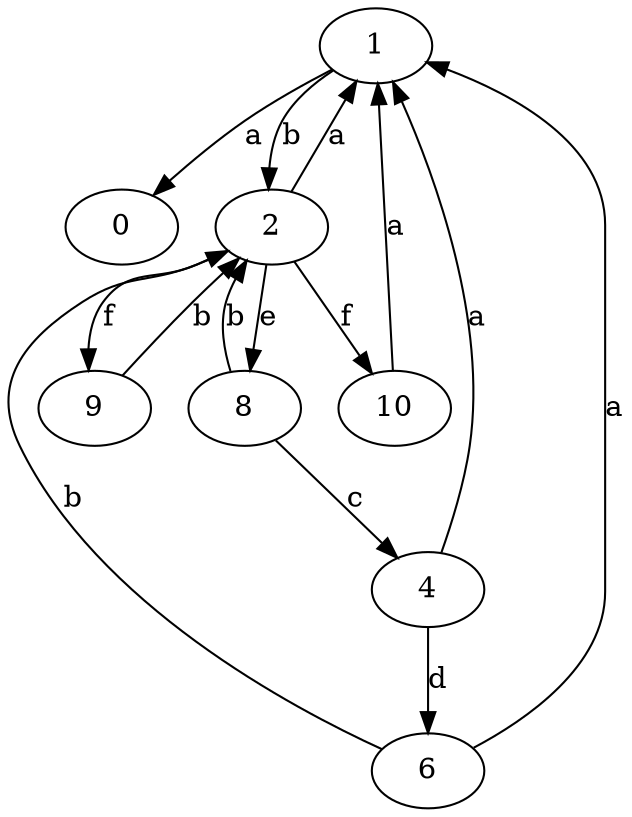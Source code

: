 strict digraph  {
0;
1;
2;
4;
6;
8;
9;
10;
1 -> 0  [label=a];
1 -> 2  [label=b];
2 -> 1  [label=a];
2 -> 8  [label=e];
2 -> 9  [label=f];
2 -> 10  [label=f];
4 -> 1  [label=a];
4 -> 6  [label=d];
6 -> 1  [label=a];
6 -> 2  [label=b];
8 -> 2  [label=b];
8 -> 4  [label=c];
9 -> 2  [label=b];
10 -> 1  [label=a];
}
